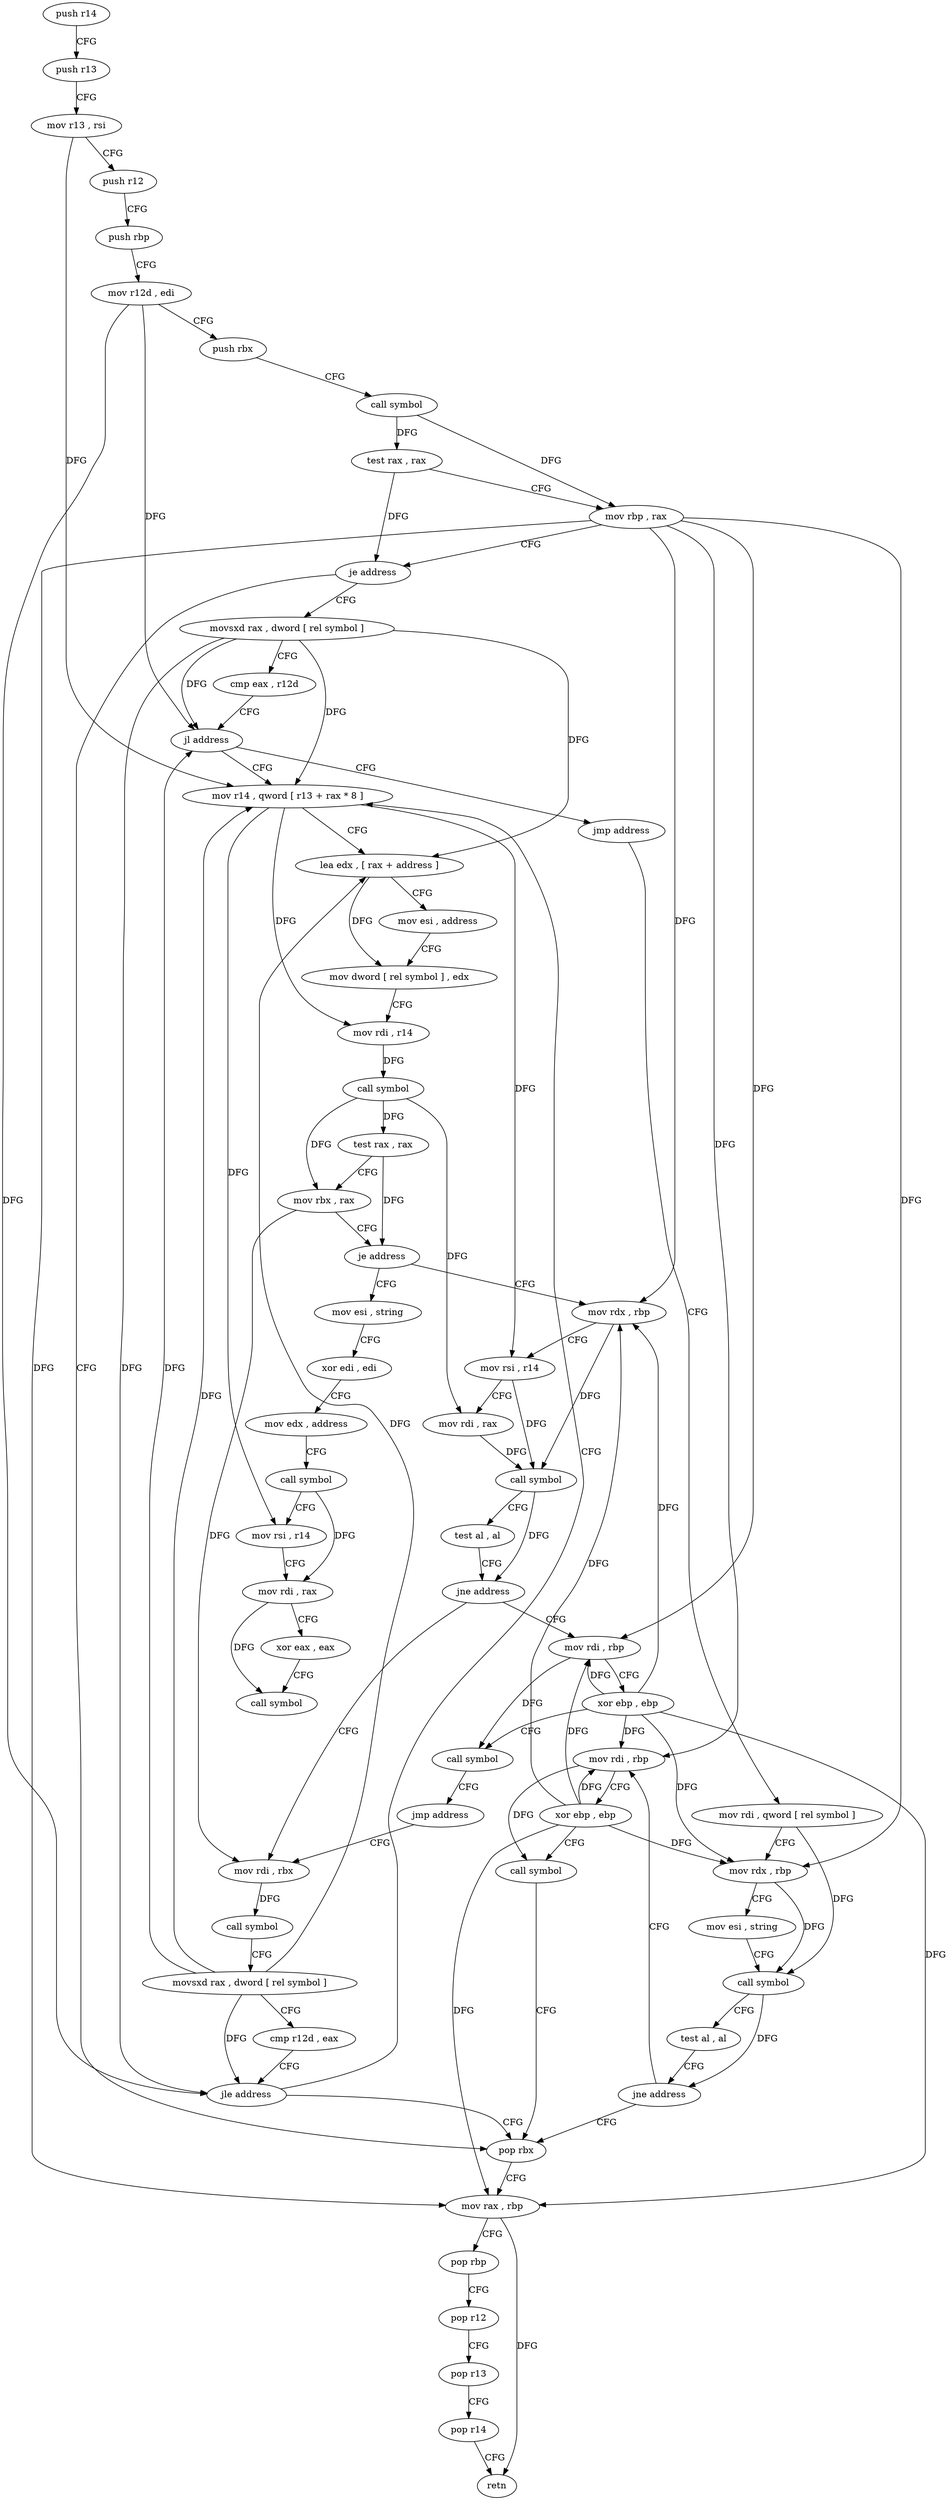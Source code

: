 digraph "func" {
"4214736" [label = "push r14" ]
"4214738" [label = "push r13" ]
"4214740" [label = "mov r13 , rsi" ]
"4214743" [label = "push r12" ]
"4214745" [label = "push rbp" ]
"4214746" [label = "mov r12d , edi" ]
"4214749" [label = "push rbx" ]
"4214750" [label = "call symbol" ]
"4214755" [label = "test rax , rax" ]
"4214758" [label = "mov rbp , rax" ]
"4214761" [label = "je address" ]
"4214906" [label = "pop rbx" ]
"4214767" [label = "movsxd rax , dword [ rel symbol ]" ]
"4214907" [label = "mov rax , rbp" ]
"4214910" [label = "pop rbp" ]
"4214911" [label = "pop r12" ]
"4214913" [label = "pop r13" ]
"4214915" [label = "pop r14" ]
"4214917" [label = "retn" ]
"4214774" [label = "cmp eax , r12d" ]
"4214777" [label = "jl address" ]
"4214804" [label = "mov r14 , qword [ r13 + rax * 8 ]" ]
"4214779" [label = "jmp address" ]
"4214809" [label = "lea edx , [ rax + address ]" ]
"4214812" [label = "mov esi , address" ]
"4214817" [label = "mov dword [ rel symbol ] , edx" ]
"4214823" [label = "mov rdi , r14" ]
"4214826" [label = "call symbol" ]
"4214831" [label = "test rax , rax" ]
"4214834" [label = "mov rbx , rax" ]
"4214837" [label = "je address" ]
"4214918" [label = "mov esi , string" ]
"4214839" [label = "mov rdx , rbp" ]
"4214872" [label = "mov rdi , qword [ rel symbol ]" ]
"4214923" [label = "xor edi , edi" ]
"4214925" [label = "mov edx , address" ]
"4214930" [label = "call symbol" ]
"4214935" [label = "mov rsi , r14" ]
"4214938" [label = "mov rdi , rax" ]
"4214941" [label = "xor eax , eax" ]
"4214943" [label = "call symbol" ]
"4214842" [label = "mov rsi , r14" ]
"4214845" [label = "mov rdi , rax" ]
"4214848" [label = "call symbol" ]
"4214853" [label = "test al , al" ]
"4214855" [label = "jne address" ]
"4214784" [label = "mov rdi , rbx" ]
"4214857" [label = "mov rdi , rbp" ]
"4214879" [label = "mov rdx , rbp" ]
"4214882" [label = "mov esi , string" ]
"4214887" [label = "call symbol" ]
"4214892" [label = "test al , al" ]
"4214894" [label = "jne address" ]
"4214896" [label = "mov rdi , rbp" ]
"4214787" [label = "call symbol" ]
"4214792" [label = "movsxd rax , dword [ rel symbol ]" ]
"4214799" [label = "cmp r12d , eax" ]
"4214802" [label = "jle address" ]
"4214860" [label = "xor ebp , ebp" ]
"4214862" [label = "call symbol" ]
"4214867" [label = "jmp address" ]
"4214899" [label = "xor ebp , ebp" ]
"4214901" [label = "call symbol" ]
"4214736" -> "4214738" [ label = "CFG" ]
"4214738" -> "4214740" [ label = "CFG" ]
"4214740" -> "4214743" [ label = "CFG" ]
"4214740" -> "4214804" [ label = "DFG" ]
"4214743" -> "4214745" [ label = "CFG" ]
"4214745" -> "4214746" [ label = "CFG" ]
"4214746" -> "4214749" [ label = "CFG" ]
"4214746" -> "4214777" [ label = "DFG" ]
"4214746" -> "4214802" [ label = "DFG" ]
"4214749" -> "4214750" [ label = "CFG" ]
"4214750" -> "4214755" [ label = "DFG" ]
"4214750" -> "4214758" [ label = "DFG" ]
"4214755" -> "4214758" [ label = "CFG" ]
"4214755" -> "4214761" [ label = "DFG" ]
"4214758" -> "4214761" [ label = "CFG" ]
"4214758" -> "4214907" [ label = "DFG" ]
"4214758" -> "4214839" [ label = "DFG" ]
"4214758" -> "4214879" [ label = "DFG" ]
"4214758" -> "4214857" [ label = "DFG" ]
"4214758" -> "4214896" [ label = "DFG" ]
"4214761" -> "4214906" [ label = "CFG" ]
"4214761" -> "4214767" [ label = "CFG" ]
"4214906" -> "4214907" [ label = "CFG" ]
"4214767" -> "4214774" [ label = "CFG" ]
"4214767" -> "4214777" [ label = "DFG" ]
"4214767" -> "4214804" [ label = "DFG" ]
"4214767" -> "4214809" [ label = "DFG" ]
"4214767" -> "4214802" [ label = "DFG" ]
"4214907" -> "4214910" [ label = "CFG" ]
"4214907" -> "4214917" [ label = "DFG" ]
"4214910" -> "4214911" [ label = "CFG" ]
"4214911" -> "4214913" [ label = "CFG" ]
"4214913" -> "4214915" [ label = "CFG" ]
"4214915" -> "4214917" [ label = "CFG" ]
"4214774" -> "4214777" [ label = "CFG" ]
"4214777" -> "4214804" [ label = "CFG" ]
"4214777" -> "4214779" [ label = "CFG" ]
"4214804" -> "4214809" [ label = "CFG" ]
"4214804" -> "4214823" [ label = "DFG" ]
"4214804" -> "4214935" [ label = "DFG" ]
"4214804" -> "4214842" [ label = "DFG" ]
"4214779" -> "4214872" [ label = "CFG" ]
"4214809" -> "4214812" [ label = "CFG" ]
"4214809" -> "4214817" [ label = "DFG" ]
"4214812" -> "4214817" [ label = "CFG" ]
"4214817" -> "4214823" [ label = "CFG" ]
"4214823" -> "4214826" [ label = "DFG" ]
"4214826" -> "4214831" [ label = "DFG" ]
"4214826" -> "4214834" [ label = "DFG" ]
"4214826" -> "4214845" [ label = "DFG" ]
"4214831" -> "4214834" [ label = "CFG" ]
"4214831" -> "4214837" [ label = "DFG" ]
"4214834" -> "4214837" [ label = "CFG" ]
"4214834" -> "4214784" [ label = "DFG" ]
"4214837" -> "4214918" [ label = "CFG" ]
"4214837" -> "4214839" [ label = "CFG" ]
"4214918" -> "4214923" [ label = "CFG" ]
"4214839" -> "4214842" [ label = "CFG" ]
"4214839" -> "4214848" [ label = "DFG" ]
"4214872" -> "4214879" [ label = "CFG" ]
"4214872" -> "4214887" [ label = "DFG" ]
"4214923" -> "4214925" [ label = "CFG" ]
"4214925" -> "4214930" [ label = "CFG" ]
"4214930" -> "4214935" [ label = "CFG" ]
"4214930" -> "4214938" [ label = "DFG" ]
"4214935" -> "4214938" [ label = "CFG" ]
"4214938" -> "4214941" [ label = "CFG" ]
"4214938" -> "4214943" [ label = "DFG" ]
"4214941" -> "4214943" [ label = "CFG" ]
"4214842" -> "4214845" [ label = "CFG" ]
"4214842" -> "4214848" [ label = "DFG" ]
"4214845" -> "4214848" [ label = "DFG" ]
"4214848" -> "4214853" [ label = "CFG" ]
"4214848" -> "4214855" [ label = "DFG" ]
"4214853" -> "4214855" [ label = "CFG" ]
"4214855" -> "4214784" [ label = "CFG" ]
"4214855" -> "4214857" [ label = "CFG" ]
"4214784" -> "4214787" [ label = "DFG" ]
"4214857" -> "4214860" [ label = "CFG" ]
"4214857" -> "4214862" [ label = "DFG" ]
"4214879" -> "4214882" [ label = "CFG" ]
"4214879" -> "4214887" [ label = "DFG" ]
"4214882" -> "4214887" [ label = "CFG" ]
"4214887" -> "4214892" [ label = "CFG" ]
"4214887" -> "4214894" [ label = "DFG" ]
"4214892" -> "4214894" [ label = "CFG" ]
"4214894" -> "4214906" [ label = "CFG" ]
"4214894" -> "4214896" [ label = "CFG" ]
"4214896" -> "4214899" [ label = "CFG" ]
"4214896" -> "4214901" [ label = "DFG" ]
"4214787" -> "4214792" [ label = "CFG" ]
"4214792" -> "4214799" [ label = "CFG" ]
"4214792" -> "4214804" [ label = "DFG" ]
"4214792" -> "4214809" [ label = "DFG" ]
"4214792" -> "4214777" [ label = "DFG" ]
"4214792" -> "4214802" [ label = "DFG" ]
"4214799" -> "4214802" [ label = "CFG" ]
"4214802" -> "4214906" [ label = "CFG" ]
"4214802" -> "4214804" [ label = "CFG" ]
"4214860" -> "4214862" [ label = "CFG" ]
"4214860" -> "4214907" [ label = "DFG" ]
"4214860" -> "4214839" [ label = "DFG" ]
"4214860" -> "4214879" [ label = "DFG" ]
"4214860" -> "4214857" [ label = "DFG" ]
"4214860" -> "4214896" [ label = "DFG" ]
"4214862" -> "4214867" [ label = "CFG" ]
"4214867" -> "4214784" [ label = "CFG" ]
"4214899" -> "4214901" [ label = "CFG" ]
"4214899" -> "4214907" [ label = "DFG" ]
"4214899" -> "4214839" [ label = "DFG" ]
"4214899" -> "4214879" [ label = "DFG" ]
"4214899" -> "4214857" [ label = "DFG" ]
"4214899" -> "4214896" [ label = "DFG" ]
"4214901" -> "4214906" [ label = "CFG" ]
}

